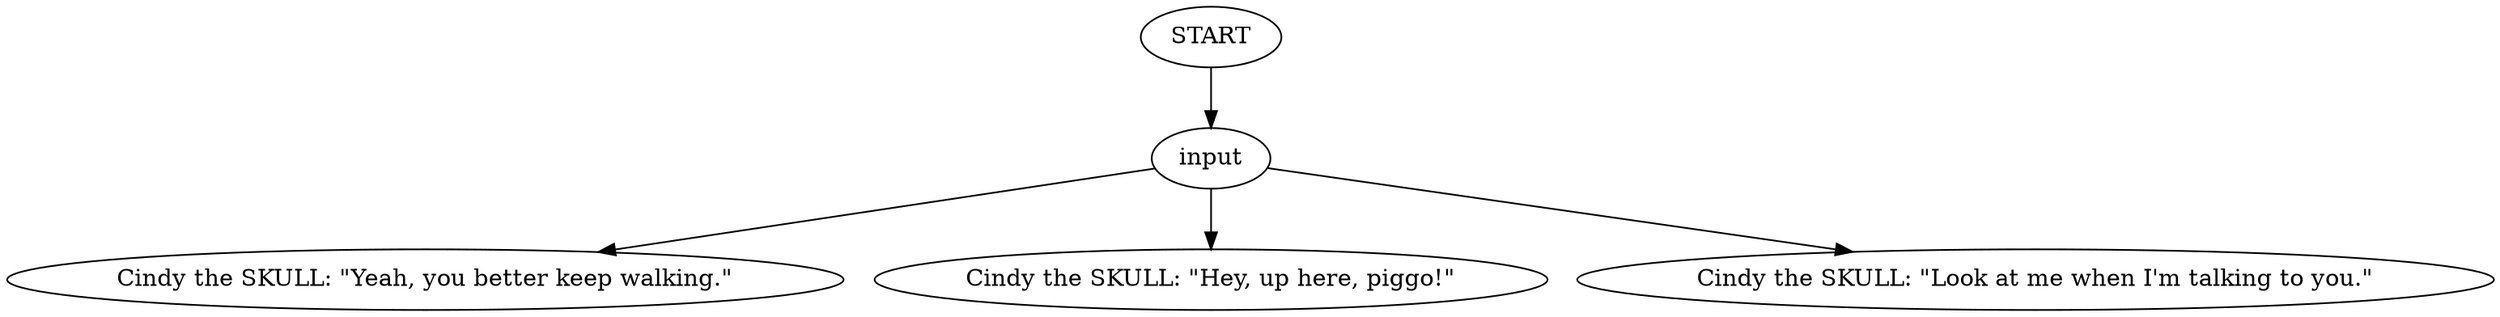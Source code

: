 # PIER / CINDY BARKS
# Barks for Cindy the skull for when you haven't talked to her *AND* you're approaching her from below.
# ==================================================
digraph G {
	  0 [label="START"];
	  1 [label="input"];
	  2 [label="Cindy the SKULL: \"Yeah, you better keep walking.\""];
	  3 [label="Cindy the SKULL: \"Hey, up here, piggo!\""];
	  4 [label="Cindy the SKULL: \"Look at me when I'm talking to you.\""];
	  0 -> 1
	  1 -> 2
	  1 -> 3
	  1 -> 4
}

